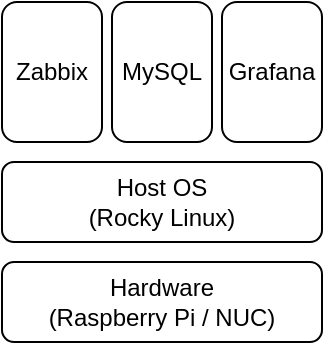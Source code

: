 <mxfile version="28.0.9">
  <diagram name="Page-1" id="qWtlDdQ_t1fBnjkW_Zxo">
    <mxGraphModel dx="374" dy="339" grid="1" gridSize="10" guides="1" tooltips="1" connect="1" arrows="1" fold="1" page="1" pageScale="1" pageWidth="827" pageHeight="1169" math="0" shadow="0">
      <root>
        <mxCell id="0" />
        <mxCell id="1" parent="0" />
        <mxCell id="is5yBYUkAZ2dMtjzCGNo-1" value="Hardware&lt;br&gt;(Raspberry Pi / NUC)" style="rounded=1;whiteSpace=wrap;html=1;shadow=0;gradientDirection=south;glass=0;" parent="1" vertex="1">
          <mxGeometry x="200" y="390" width="160" height="40" as="geometry" />
        </mxCell>
        <mxCell id="is5yBYUkAZ2dMtjzCGNo-2" value="Host OS&lt;br&gt;(Rocky Linux)" style="rounded=1;whiteSpace=wrap;html=1;shadow=0;glass=0;" parent="1" vertex="1">
          <mxGeometry x="200" y="340" width="160" height="40" as="geometry" />
        </mxCell>
        <mxCell id="is5yBYUkAZ2dMtjzCGNo-3" value="&lt;div&gt;Zabbix&lt;/div&gt;" style="rounded=1;whiteSpace=wrap;html=1;direction=south;shadow=0;glass=0;" parent="1" vertex="1">
          <mxGeometry x="200" y="260" width="50" height="70" as="geometry" />
        </mxCell>
        <mxCell id="is5yBYUkAZ2dMtjzCGNo-5" value="MySQL" style="rounded=1;whiteSpace=wrap;html=1;direction=south;shadow=0;glass=0;" parent="1" vertex="1">
          <mxGeometry x="255" y="260" width="50" height="70" as="geometry" />
        </mxCell>
        <mxCell id="is5yBYUkAZ2dMtjzCGNo-6" value="&lt;div&gt;Grafana&lt;/div&gt;" style="rounded=1;whiteSpace=wrap;html=1;direction=south;shadow=0;glass=0;" parent="1" vertex="1">
          <mxGeometry x="310" y="260" width="50" height="70" as="geometry" />
        </mxCell>
      </root>
    </mxGraphModel>
  </diagram>
</mxfile>

